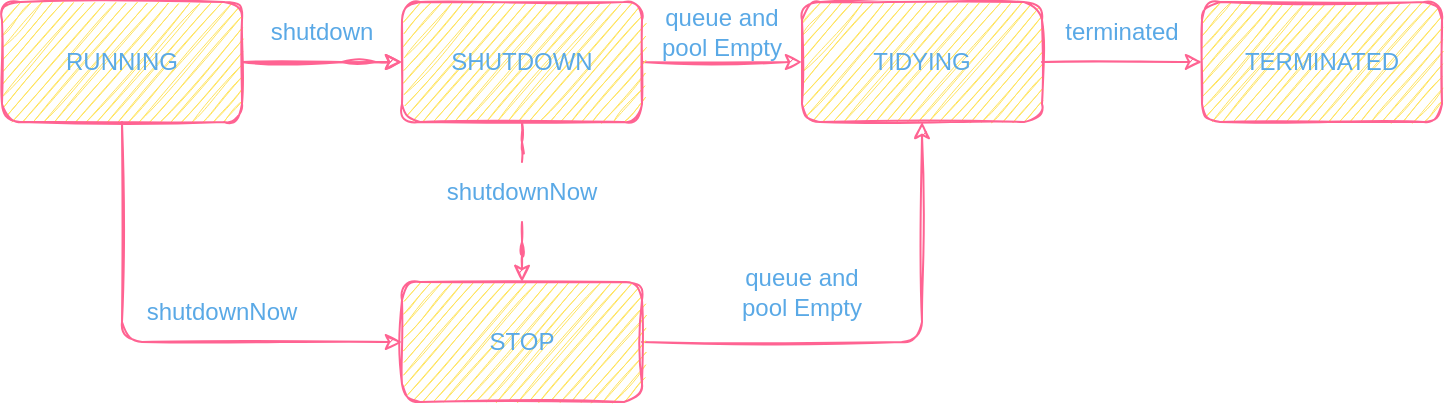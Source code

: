 <mxfile version="20.0.4" type="github" pages="2">
  <diagram id="W4o1PONg19_hkb23PHre" name="第 1 页">
    <mxGraphModel dx="1278" dy="547" grid="0" gridSize="10" guides="1" tooltips="1" connect="1" arrows="1" fold="1" page="1" pageScale="1" pageWidth="827" pageHeight="1169" math="0" shadow="0">
      <root>
        <mxCell id="0" />
        <mxCell id="1" parent="0" />
        <mxCell id="w9vyeNIaJudoI8jDgAUM-3" value="" style="edgeStyle=orthogonalEdgeStyle;orthogonalLoop=1;jettySize=auto;html=1;labelBackgroundColor=none;sketch=1;strokeColor=#FF6392;fontColor=#5AA9E6;" parent="1" source="w9vyeNIaJudoI8jDgAUM-1" target="w9vyeNIaJudoI8jDgAUM-2" edge="1">
          <mxGeometry relative="1" as="geometry">
            <Array as="points">
              <mxPoint x="240" y="230" />
              <mxPoint x="240" y="230" />
            </Array>
          </mxGeometry>
        </mxCell>
        <mxCell id="w9vyeNIaJudoI8jDgAUM-13" value="" style="edgeStyle=orthogonalEdgeStyle;orthogonalLoop=1;jettySize=auto;html=1;labelBackgroundColor=none;sketch=1;strokeColor=#FF6392;fontColor=#5AA9E6;" parent="1" source="w9vyeNIaJudoI8jDgAUM-1" target="w9vyeNIaJudoI8jDgAUM-2" edge="1">
          <mxGeometry relative="1" as="geometry" />
        </mxCell>
        <mxCell id="w9vyeNIaJudoI8jDgAUM-15" style="edgeStyle=orthogonalEdgeStyle;rounded=1;orthogonalLoop=1;jettySize=auto;html=1;exitX=0.5;exitY=1;exitDx=0;exitDy=0;entryX=0;entryY=0.5;entryDx=0;entryDy=0;sketch=1;strokeColor=#FF6392;fontColor=#5AA9E6;" parent="1" source="w9vyeNIaJudoI8jDgAUM-1" target="w9vyeNIaJudoI8jDgAUM-4" edge="1">
          <mxGeometry relative="1" as="geometry" />
        </mxCell>
        <mxCell id="w9vyeNIaJudoI8jDgAUM-1" value="RUNNING" style="whiteSpace=wrap;html=1;sketch=1;rounded=1;fillColor=#FFE45E;strokeColor=#FF6392;fontColor=#5AA9E6;" parent="1" vertex="1">
          <mxGeometry x="60" y="200" width="120" height="60" as="geometry" />
        </mxCell>
        <mxCell id="w9vyeNIaJudoI8jDgAUM-5" value="" style="edgeStyle=orthogonalEdgeStyle;orthogonalLoop=1;jettySize=auto;html=1;startArrow=none;sketch=1;strokeColor=#FF6392;fontColor=#5AA9E6;" parent="1" source="w9vyeNIaJudoI8jDgAUM-17" target="w9vyeNIaJudoI8jDgAUM-4" edge="1">
          <mxGeometry relative="1" as="geometry" />
        </mxCell>
        <mxCell id="w9vyeNIaJudoI8jDgAUM-7" value="" style="edgeStyle=orthogonalEdgeStyle;orthogonalLoop=1;jettySize=auto;html=1;sketch=1;strokeColor=#FF6392;fontColor=#5AA9E6;" parent="1" source="w9vyeNIaJudoI8jDgAUM-2" target="w9vyeNIaJudoI8jDgAUM-6" edge="1">
          <mxGeometry relative="1" as="geometry" />
        </mxCell>
        <mxCell id="w9vyeNIaJudoI8jDgAUM-2" value="SHUTDOWN" style="whiteSpace=wrap;html=1;sketch=1;rounded=1;fillColor=#FFE45E;strokeColor=#FF6392;fontColor=#5AA9E6;" parent="1" vertex="1">
          <mxGeometry x="260" y="200" width="120" height="60" as="geometry" />
        </mxCell>
        <mxCell id="w9vyeNIaJudoI8jDgAUM-21" style="edgeStyle=orthogonalEdgeStyle;rounded=1;orthogonalLoop=1;jettySize=auto;html=1;exitX=1;exitY=0.5;exitDx=0;exitDy=0;entryX=0.5;entryY=1;entryDx=0;entryDy=0;sketch=1;strokeColor=#FF6392;fontColor=#5AA9E6;" parent="1" source="w9vyeNIaJudoI8jDgAUM-4" target="w9vyeNIaJudoI8jDgAUM-6" edge="1">
          <mxGeometry relative="1" as="geometry" />
        </mxCell>
        <mxCell id="w9vyeNIaJudoI8jDgAUM-4" value="STOP" style="whiteSpace=wrap;html=1;sketch=1;rounded=1;fillColor=#FFE45E;strokeColor=#FF6392;fontColor=#5AA9E6;" parent="1" vertex="1">
          <mxGeometry x="260" y="340" width="120" height="60" as="geometry" />
        </mxCell>
        <mxCell id="w9vyeNIaJudoI8jDgAUM-9" value="" style="edgeStyle=orthogonalEdgeStyle;orthogonalLoop=1;jettySize=auto;html=1;sketch=1;strokeColor=#FF6392;fontColor=#5AA9E6;" parent="1" source="w9vyeNIaJudoI8jDgAUM-6" target="w9vyeNIaJudoI8jDgAUM-8" edge="1">
          <mxGeometry relative="1" as="geometry" />
        </mxCell>
        <mxCell id="w9vyeNIaJudoI8jDgAUM-6" value="TIDYING" style="whiteSpace=wrap;html=1;sketch=1;rounded=1;fillColor=#FFE45E;strokeColor=#FF6392;fontColor=#5AA9E6;" parent="1" vertex="1">
          <mxGeometry x="460" y="200" width="120" height="60" as="geometry" />
        </mxCell>
        <mxCell id="w9vyeNIaJudoI8jDgAUM-8" value="TERMINATED" style="whiteSpace=wrap;html=1;sketch=1;rounded=1;fillColor=#FFE45E;strokeColor=#FF6392;fontColor=#5AA9E6;" parent="1" vertex="1">
          <mxGeometry x="660" y="200" width="120" height="60" as="geometry" />
        </mxCell>
        <mxCell id="w9vyeNIaJudoI8jDgAUM-14" value="shutdown" style="text;html=1;strokeColor=none;fillColor=none;align=center;verticalAlign=middle;whiteSpace=wrap;rounded=1;sketch=1;fontColor=#5AA9E6;" parent="1" vertex="1">
          <mxGeometry x="190" y="200" width="60" height="30" as="geometry" />
        </mxCell>
        <mxCell id="w9vyeNIaJudoI8jDgAUM-16" value="shutdownNow" style="text;html=1;strokeColor=none;fillColor=none;align=center;verticalAlign=middle;whiteSpace=wrap;rounded=1;sketch=1;fontColor=#5AA9E6;" parent="1" vertex="1">
          <mxGeometry x="130" y="340" width="80" height="30" as="geometry" />
        </mxCell>
        <mxCell id="w9vyeNIaJudoI8jDgAUM-17" value="shutdownNow" style="text;html=1;strokeColor=none;fillColor=none;align=center;verticalAlign=middle;whiteSpace=wrap;rounded=1;sketch=1;fontColor=#5AA9E6;" parent="1" vertex="1">
          <mxGeometry x="280" y="280" width="80" height="30" as="geometry" />
        </mxCell>
        <mxCell id="w9vyeNIaJudoI8jDgAUM-18" value="" style="edgeStyle=orthogonalEdgeStyle;orthogonalLoop=1;jettySize=auto;html=1;endArrow=none;sketch=1;strokeColor=#FF6392;fontColor=#5AA9E6;" parent="1" source="w9vyeNIaJudoI8jDgAUM-2" target="w9vyeNIaJudoI8jDgAUM-17" edge="1">
          <mxGeometry relative="1" as="geometry">
            <mxPoint x="320" y="260" as="sourcePoint" />
            <mxPoint x="320" y="340" as="targetPoint" />
          </mxGeometry>
        </mxCell>
        <mxCell id="w9vyeNIaJudoI8jDgAUM-20" value="queue and pool Empty" style="text;html=1;strokeColor=none;fillColor=none;align=center;verticalAlign=middle;whiteSpace=wrap;rounded=1;sketch=1;fontColor=#5AA9E6;" parent="1" vertex="1">
          <mxGeometry x="380" y="200" width="80" height="30" as="geometry" />
        </mxCell>
        <mxCell id="w9vyeNIaJudoI8jDgAUM-22" value="queue and pool Empty" style="text;html=1;strokeColor=none;fillColor=none;align=center;verticalAlign=middle;whiteSpace=wrap;rounded=1;sketch=1;fontColor=#5AA9E6;" parent="1" vertex="1">
          <mxGeometry x="420" y="330" width="80" height="30" as="geometry" />
        </mxCell>
        <mxCell id="w9vyeNIaJudoI8jDgAUM-23" value="terminated" style="text;html=1;strokeColor=none;fillColor=none;align=center;verticalAlign=middle;whiteSpace=wrap;rounded=1;sketch=1;fontColor=#5AA9E6;" parent="1" vertex="1">
          <mxGeometry x="590" y="200" width="60" height="30" as="geometry" />
        </mxCell>
      </root>
    </mxGraphModel>
  </diagram>
  <diagram id="mntRbZUFShBuc4BzXRlB" name="第 2 页">
    <mxGraphModel dx="1221" dy="644" grid="0" gridSize="10" guides="1" tooltips="1" connect="1" arrows="1" fold="1" page="1" pageScale="1" pageWidth="827" pageHeight="1169" math="0" shadow="0">
      <root>
        <mxCell id="0" />
        <mxCell id="1" parent="0" />
        <mxCell id="NIo7tKRjovYIVetd03VF-5" value="" style="edgeStyle=orthogonalEdgeStyle;rounded=1;orthogonalLoop=1;jettySize=auto;html=1;sketch=1;strokeColor=#FF6392;fontColor=#5AA9E6;" edge="1" parent="1" source="NIo7tKRjovYIVetd03VF-1" target="NIo7tKRjovYIVetd03VF-4">
          <mxGeometry relative="1" as="geometry" />
        </mxCell>
        <mxCell id="NIo7tKRjovYIVetd03VF-1" value="任务提交" style="rounded=1;whiteSpace=wrap;html=1;sketch=1;fillColor=#FFE45E;strokeColor=#FF6392;fontColor=#5AA9E6;" vertex="1" parent="1">
          <mxGeometry x="70" y="80" width="120" height="60" as="geometry" />
        </mxCell>
        <mxCell id="NIo7tKRjovYIVetd03VF-7" value="" style="edgeStyle=orthogonalEdgeStyle;rounded=1;orthogonalLoop=1;jettySize=auto;html=1;sketch=1;strokeColor=#FF6392;fontColor=#5AA9E6;" edge="1" parent="1" source="NIo7tKRjovYIVetd03VF-4" target="NIo7tKRjovYIVetd03VF-6">
          <mxGeometry relative="1" as="geometry" />
        </mxCell>
        <mxCell id="NIo7tKRjovYIVetd03VF-10" value="" style="edgeStyle=orthogonalEdgeStyle;rounded=1;orthogonalLoop=1;jettySize=auto;html=1;sketch=1;strokeColor=#FF6392;fontColor=#5AA9E6;" edge="1" parent="1" source="NIo7tKRjovYIVetd03VF-4" target="NIo7tKRjovYIVetd03VF-9">
          <mxGeometry relative="1" as="geometry">
            <Array as="points">
              <mxPoint x="130" y="320" />
              <mxPoint x="130" y="320" />
            </Array>
          </mxGeometry>
        </mxCell>
        <mxCell id="NIo7tKRjovYIVetd03VF-4" value="线程数&lt;br&gt;&amp;lt; CorePoolSize" style="rhombus;whiteSpace=wrap;html=1;rounded=1;sketch=1;fillColor=#FFE45E;strokeColor=#FF6392;fontColor=#5AA9E6;" vertex="1" parent="1">
          <mxGeometry x="60" y="180" width="140" height="100" as="geometry" />
        </mxCell>
        <mxCell id="NIo7tKRjovYIVetd03VF-6" value="新增线程&lt;br&gt;addWorker" style="whiteSpace=wrap;html=1;rounded=1;sketch=1;fillColor=#FFE45E;strokeColor=#FF6392;fontColor=#5AA9E6;" vertex="1" parent="1">
          <mxGeometry x="280" y="200" width="120" height="60" as="geometry" />
        </mxCell>
        <mxCell id="NIo7tKRjovYIVetd03VF-15" value="" style="edgeStyle=orthogonalEdgeStyle;rounded=1;orthogonalLoop=1;jettySize=auto;html=1;sketch=1;strokeColor=#FF6392;fontColor=#5AA9E6;" edge="1" parent="1" source="NIo7tKRjovYIVetd03VF-9" target="NIo7tKRjovYIVetd03VF-14">
          <mxGeometry relative="1" as="geometry">
            <Array as="points">
              <mxPoint x="130" y="490" />
              <mxPoint x="130" y="490" />
            </Array>
          </mxGeometry>
        </mxCell>
        <mxCell id="NIo7tKRjovYIVetd03VF-18" value="" style="edgeStyle=orthogonalEdgeStyle;rounded=1;orthogonalLoop=1;jettySize=auto;html=1;sketch=1;strokeColor=#FF6392;fontColor=#5AA9E6;" edge="1" parent="1" source="NIo7tKRjovYIVetd03VF-9" target="NIo7tKRjovYIVetd03VF-17">
          <mxGeometry relative="1" as="geometry" />
        </mxCell>
        <mxCell id="NIo7tKRjovYIVetd03VF-9" value="队列是否已满" style="rhombus;whiteSpace=wrap;html=1;rounded=1;sketch=1;fillColor=#FFE45E;strokeColor=#FF6392;fontColor=#5AA9E6;" vertex="1" parent="1">
          <mxGeometry x="60" y="320" width="140" height="100" as="geometry" />
        </mxCell>
        <mxCell id="NIo7tKRjovYIVetd03VF-11" value="N" style="text;html=1;align=center;verticalAlign=middle;resizable=0;points=[];autosize=1;strokeColor=none;fillColor=none;sketch=1;rounded=1;fontColor=#5AA9E6;" vertex="1" parent="1">
          <mxGeometry x="125" y="280" width="30" height="30" as="geometry" />
        </mxCell>
        <mxCell id="NIo7tKRjovYIVetd03VF-13" value="Y" style="text;html=1;align=center;verticalAlign=middle;resizable=0;points=[];autosize=1;strokeColor=none;fillColor=none;sketch=1;rounded=1;fontColor=#5AA9E6;" vertex="1" parent="1">
          <mxGeometry x="215" y="200" width="30" height="30" as="geometry" />
        </mxCell>
        <mxCell id="NIo7tKRjovYIVetd03VF-21" value="" style="edgeStyle=orthogonalEdgeStyle;rounded=1;orthogonalLoop=1;jettySize=auto;html=1;sketch=1;strokeColor=#FF6392;fontColor=#5AA9E6;" edge="1" parent="1" source="NIo7tKRjovYIVetd03VF-14" target="NIo7tKRjovYIVetd03VF-20">
          <mxGeometry relative="1" as="geometry" />
        </mxCell>
        <mxCell id="NIo7tKRjovYIVetd03VF-24" value="" style="edgeStyle=orthogonalEdgeStyle;rounded=1;orthogonalLoop=1;jettySize=auto;html=1;sketch=1;strokeColor=#FF6392;fontColor=#5AA9E6;" edge="1" parent="1" source="NIo7tKRjovYIVetd03VF-14" target="NIo7tKRjovYIVetd03VF-23">
          <mxGeometry relative="1" as="geometry" />
        </mxCell>
        <mxCell id="NIo7tKRjovYIVetd03VF-14" value="线程数&lt;br&gt;&amp;lt; MaximumPoolSize" style="rhombus;whiteSpace=wrap;html=1;rounded=1;sketch=1;fillColor=#FFE45E;strokeColor=#FF6392;fontColor=#5AA9E6;" vertex="1" parent="1">
          <mxGeometry x="60" y="455" width="140" height="100" as="geometry" />
        </mxCell>
        <mxCell id="NIo7tKRjovYIVetd03VF-16" value="Y" style="text;html=1;align=center;verticalAlign=middle;resizable=0;points=[];autosize=1;strokeColor=none;fillColor=none;sketch=1;rounded=1;fontColor=#5AA9E6;" vertex="1" parent="1">
          <mxGeometry x="125" y="420" width="30" height="30" as="geometry" />
        </mxCell>
        <mxCell id="NIo7tKRjovYIVetd03VF-17" value="任务加入队列&lt;br&gt;workQueue.offer" style="whiteSpace=wrap;html=1;rounded=1;sketch=1;fillColor=#FFE45E;strokeColor=#FF6392;fontColor=#5AA9E6;" vertex="1" parent="1">
          <mxGeometry x="280" y="340" width="120" height="60" as="geometry" />
        </mxCell>
        <mxCell id="NIo7tKRjovYIVetd03VF-19" value="N" style="text;html=1;align=center;verticalAlign=middle;resizable=0;points=[];autosize=1;strokeColor=none;fillColor=none;sketch=1;rounded=1;fontColor=#5AA9E6;" vertex="1" parent="1">
          <mxGeometry x="215" y="340" width="30" height="30" as="geometry" />
        </mxCell>
        <mxCell id="NIo7tKRjovYIVetd03VF-20" value="新增线程&lt;br&gt;addWorker" style="whiteSpace=wrap;html=1;rounded=1;sketch=1;fillColor=#FFE45E;strokeColor=#FF6392;fontColor=#5AA9E6;" vertex="1" parent="1">
          <mxGeometry x="280" y="475" width="120" height="60" as="geometry" />
        </mxCell>
        <mxCell id="NIo7tKRjovYIVetd03VF-22" value="Y" style="text;html=1;align=center;verticalAlign=middle;resizable=0;points=[];autosize=1;strokeColor=none;fillColor=none;sketch=1;rounded=1;fontColor=#5AA9E6;" vertex="1" parent="1">
          <mxGeometry x="215" y="475" width="30" height="30" as="geometry" />
        </mxCell>
        <mxCell id="NIo7tKRjovYIVetd03VF-23" value="拒绝策略" style="shape=hexagon;perimeter=hexagonPerimeter2;whiteSpace=wrap;html=1;fixedSize=1;rounded=1;sketch=1;fillColor=#FFE45E;strokeColor=#FF6392;fontColor=#5AA9E6;" vertex="1" parent="1">
          <mxGeometry x="70" y="585" width="120" height="40" as="geometry" />
        </mxCell>
        <mxCell id="NIo7tKRjovYIVetd03VF-25" value="N" style="text;html=1;align=center;verticalAlign=middle;resizable=0;points=[];autosize=1;strokeColor=none;fillColor=none;sketch=1;rounded=1;fontColor=#5AA9E6;" vertex="1" parent="1">
          <mxGeometry x="125" y="550" width="30" height="30" as="geometry" />
        </mxCell>
        <mxCell id="NIo7tKRjovYIVetd03VF-26" value="" style="shape=curlyBracket;whiteSpace=wrap;html=1;rounded=1;sketch=1;fillColor=#FFE45E;strokeColor=#FF6392;fontColor=#5AA9E6;" vertex="1" parent="1">
          <mxGeometry x="400" y="170" width="20" height="120" as="geometry" />
        </mxCell>
        <mxCell id="NIo7tKRjovYIVetd03VF-27" value="beforeExecute" style="rounded=1;whiteSpace=wrap;html=1;sketch=1;fillColor=#FFE45E;strokeColor=#FF6392;fontColor=#5AA9E6;" vertex="1" parent="1">
          <mxGeometry x="430" y="170" width="120" height="30" as="geometry" />
        </mxCell>
        <mxCell id="NIo7tKRjovYIVetd03VF-28" value="task.run" style="rounded=1;whiteSpace=wrap;html=1;sketch=1;fillColor=#FFE45E;strokeColor=#FF6392;fontColor=#5AA9E6;" vertex="1" parent="1">
          <mxGeometry x="430" y="215" width="120" height="30" as="geometry" />
        </mxCell>
        <mxCell id="NIo7tKRjovYIVetd03VF-29" value="afterExecute" style="rounded=1;whiteSpace=wrap;html=1;sketch=1;fillColor=#FFE45E;strokeColor=#FF6392;fontColor=#5AA9E6;" vertex="1" parent="1">
          <mxGeometry x="430" y="260" width="120" height="30" as="geometry" />
        </mxCell>
      </root>
    </mxGraphModel>
  </diagram>
</mxfile>
